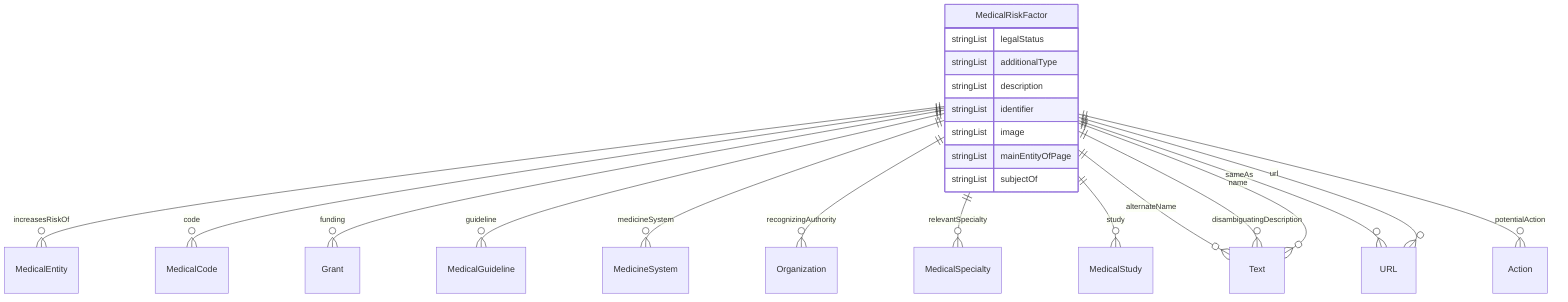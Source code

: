 erDiagram
MedicalRiskFactor {
    stringList legalStatus  
    stringList additionalType  
    stringList description  
    stringList identifier  
    stringList image  
    stringList mainEntityOfPage  
    stringList subjectOf  
}

MedicalRiskFactor ||--}o MedicalEntity : "increasesRiskOf"
MedicalRiskFactor ||--}o MedicalCode : "code"
MedicalRiskFactor ||--}o Grant : "funding"
MedicalRiskFactor ||--}o MedicalGuideline : "guideline"
MedicalRiskFactor ||--}o MedicineSystem : "medicineSystem"
MedicalRiskFactor ||--}o Organization : "recognizingAuthority"
MedicalRiskFactor ||--}o MedicalSpecialty : "relevantSpecialty"
MedicalRiskFactor ||--}o MedicalStudy : "study"
MedicalRiskFactor ||--}o Text : "alternateName"
MedicalRiskFactor ||--}o Text : "disambiguatingDescription"
MedicalRiskFactor ||--}o Text : "name"
MedicalRiskFactor ||--}o URL : "sameAs"
MedicalRiskFactor ||--}o Action : "potentialAction"
MedicalRiskFactor ||--}o URL : "url"